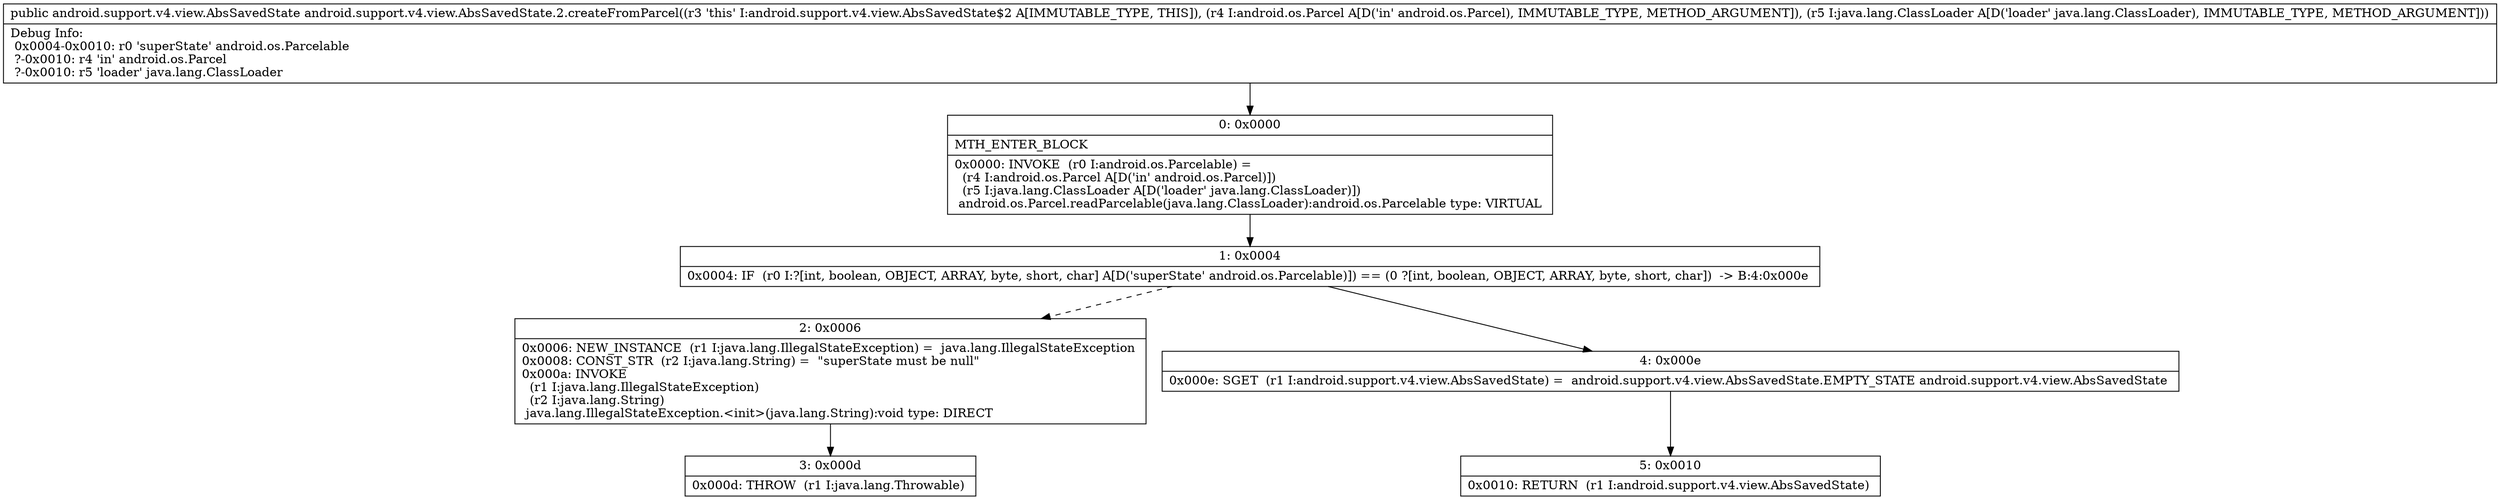 digraph "CFG forandroid.support.v4.view.AbsSavedState.2.createFromParcel(Landroid\/os\/Parcel;Ljava\/lang\/ClassLoader;)Landroid\/support\/v4\/view\/AbsSavedState;" {
Node_0 [shape=record,label="{0\:\ 0x0000|MTH_ENTER_BLOCK\l|0x0000: INVOKE  (r0 I:android.os.Parcelable) = \l  (r4 I:android.os.Parcel A[D('in' android.os.Parcel)])\l  (r5 I:java.lang.ClassLoader A[D('loader' java.lang.ClassLoader)])\l android.os.Parcel.readParcelable(java.lang.ClassLoader):android.os.Parcelable type: VIRTUAL \l}"];
Node_1 [shape=record,label="{1\:\ 0x0004|0x0004: IF  (r0 I:?[int, boolean, OBJECT, ARRAY, byte, short, char] A[D('superState' android.os.Parcelable)]) == (0 ?[int, boolean, OBJECT, ARRAY, byte, short, char])  \-\> B:4:0x000e \l}"];
Node_2 [shape=record,label="{2\:\ 0x0006|0x0006: NEW_INSTANCE  (r1 I:java.lang.IllegalStateException) =  java.lang.IllegalStateException \l0x0008: CONST_STR  (r2 I:java.lang.String) =  \"superState must be null\" \l0x000a: INVOKE  \l  (r1 I:java.lang.IllegalStateException)\l  (r2 I:java.lang.String)\l java.lang.IllegalStateException.\<init\>(java.lang.String):void type: DIRECT \l}"];
Node_3 [shape=record,label="{3\:\ 0x000d|0x000d: THROW  (r1 I:java.lang.Throwable) \l}"];
Node_4 [shape=record,label="{4\:\ 0x000e|0x000e: SGET  (r1 I:android.support.v4.view.AbsSavedState) =  android.support.v4.view.AbsSavedState.EMPTY_STATE android.support.v4.view.AbsSavedState \l}"];
Node_5 [shape=record,label="{5\:\ 0x0010|0x0010: RETURN  (r1 I:android.support.v4.view.AbsSavedState) \l}"];
MethodNode[shape=record,label="{public android.support.v4.view.AbsSavedState android.support.v4.view.AbsSavedState.2.createFromParcel((r3 'this' I:android.support.v4.view.AbsSavedState$2 A[IMMUTABLE_TYPE, THIS]), (r4 I:android.os.Parcel A[D('in' android.os.Parcel), IMMUTABLE_TYPE, METHOD_ARGUMENT]), (r5 I:java.lang.ClassLoader A[D('loader' java.lang.ClassLoader), IMMUTABLE_TYPE, METHOD_ARGUMENT]))  | Debug Info:\l  0x0004\-0x0010: r0 'superState' android.os.Parcelable\l  ?\-0x0010: r4 'in' android.os.Parcel\l  ?\-0x0010: r5 'loader' java.lang.ClassLoader\l}"];
MethodNode -> Node_0;
Node_0 -> Node_1;
Node_1 -> Node_2[style=dashed];
Node_1 -> Node_4;
Node_2 -> Node_3;
Node_4 -> Node_5;
}

